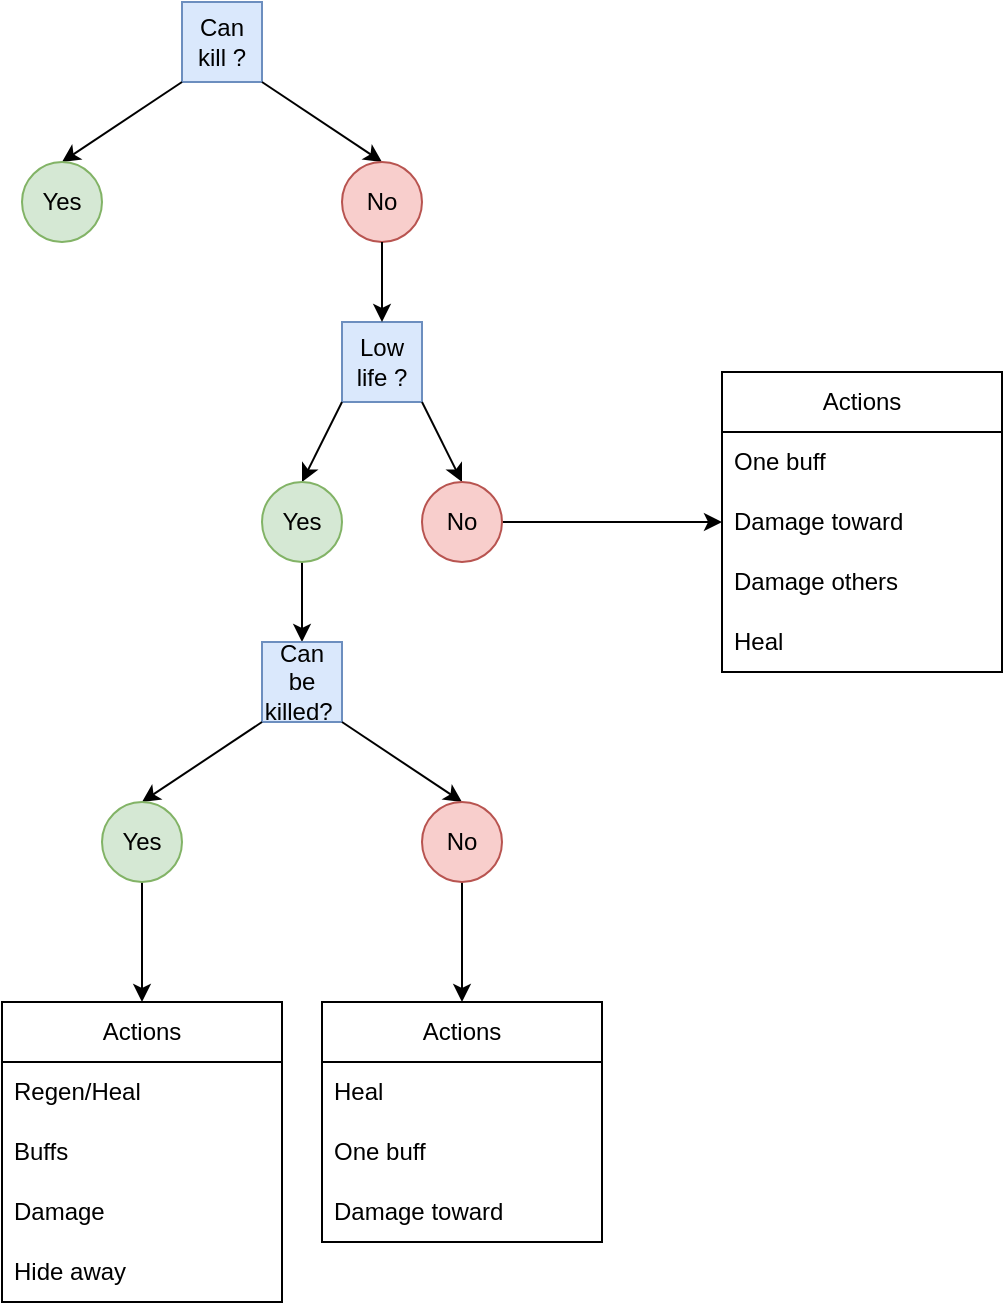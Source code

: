 <mxfile version="21.7.5" type="github">
  <diagram name="Page-1" id="VOT4k3SZ3TgcsObfR7h4">
    <mxGraphModel dx="1430" dy="789" grid="1" gridSize="10" guides="1" tooltips="1" connect="1" arrows="1" fold="1" page="1" pageScale="1" pageWidth="827" pageHeight="1169" math="0" shadow="0">
      <root>
        <mxCell id="0" />
        <mxCell id="1" parent="0" />
        <mxCell id="EmhuGeahAqbcJBBcokzk-1" value="Can kill ?" style="whiteSpace=wrap;html=1;aspect=fixed;fillColor=#dae8fc;strokeColor=#6c8ebf;" vertex="1" parent="1">
          <mxGeometry x="360" y="120" width="40" height="40" as="geometry" />
        </mxCell>
        <mxCell id="EmhuGeahAqbcJBBcokzk-5" value="" style="endArrow=classic;html=1;rounded=0;exitX=0;exitY=1;exitDx=0;exitDy=0;entryX=0.5;entryY=0;entryDx=0;entryDy=0;" edge="1" parent="1" source="EmhuGeahAqbcJBBcokzk-1" target="EmhuGeahAqbcJBBcokzk-10">
          <mxGeometry width="50" height="50" relative="1" as="geometry">
            <mxPoint x="340" y="340" as="sourcePoint" />
            <mxPoint x="320" y="280" as="targetPoint" />
          </mxGeometry>
        </mxCell>
        <mxCell id="EmhuGeahAqbcJBBcokzk-7" value="" style="endArrow=classic;html=1;rounded=0;exitX=1;exitY=1;exitDx=0;exitDy=0;entryX=0.5;entryY=0;entryDx=0;entryDy=0;" edge="1" parent="1" source="EmhuGeahAqbcJBBcokzk-1" target="EmhuGeahAqbcJBBcokzk-11">
          <mxGeometry width="50" height="50" relative="1" as="geometry">
            <mxPoint x="340" y="340" as="sourcePoint" />
            <mxPoint x="480" y="280" as="targetPoint" />
          </mxGeometry>
        </mxCell>
        <mxCell id="EmhuGeahAqbcJBBcokzk-9" value="Low life ?" style="whiteSpace=wrap;html=1;aspect=fixed;fillColor=#dae8fc;strokeColor=#6c8ebf;" vertex="1" parent="1">
          <mxGeometry x="440" y="280" width="40" height="40" as="geometry" />
        </mxCell>
        <mxCell id="EmhuGeahAqbcJBBcokzk-10" value="Yes" style="ellipse;whiteSpace=wrap;html=1;aspect=fixed;fillColor=#d5e8d4;strokeColor=#82b366;" vertex="1" parent="1">
          <mxGeometry x="280" y="200" width="40" height="40" as="geometry" />
        </mxCell>
        <mxCell id="EmhuGeahAqbcJBBcokzk-11" value="No" style="ellipse;whiteSpace=wrap;html=1;aspect=fixed;fillColor=#f8cecc;strokeColor=#b85450;" vertex="1" parent="1">
          <mxGeometry x="440" y="200" width="40" height="40" as="geometry" />
        </mxCell>
        <mxCell id="EmhuGeahAqbcJBBcokzk-12" value="" style="endArrow=classic;html=1;rounded=0;entryX=0.5;entryY=0;entryDx=0;entryDy=0;" edge="1" parent="1" target="EmhuGeahAqbcJBBcokzk-15">
          <mxGeometry width="50" height="50" relative="1" as="geometry">
            <mxPoint x="440" y="320" as="sourcePoint" />
            <mxPoint x="400" y="600" as="targetPoint" />
          </mxGeometry>
        </mxCell>
        <mxCell id="EmhuGeahAqbcJBBcokzk-14" value="" style="endArrow=classic;html=1;rounded=0;exitX=1;exitY=1;exitDx=0;exitDy=0;entryX=0.5;entryY=0;entryDx=0;entryDy=0;" edge="1" parent="1" source="EmhuGeahAqbcJBBcokzk-9" target="EmhuGeahAqbcJBBcokzk-16">
          <mxGeometry width="50" height="50" relative="1" as="geometry">
            <mxPoint x="520" y="520" as="sourcePoint" />
            <mxPoint x="560" y="600" as="targetPoint" />
          </mxGeometry>
        </mxCell>
        <mxCell id="EmhuGeahAqbcJBBcokzk-20" style="edgeStyle=orthogonalEdgeStyle;rounded=0;orthogonalLoop=1;jettySize=auto;html=1;exitX=0.5;exitY=1;exitDx=0;exitDy=0;entryX=0.5;entryY=0;entryDx=0;entryDy=0;" edge="1" parent="1" source="EmhuGeahAqbcJBBcokzk-15" target="EmhuGeahAqbcJBBcokzk-19">
          <mxGeometry relative="1" as="geometry" />
        </mxCell>
        <mxCell id="EmhuGeahAqbcJBBcokzk-15" value="Yes" style="ellipse;whiteSpace=wrap;html=1;aspect=fixed;fillColor=#d5e8d4;strokeColor=#82b366;" vertex="1" parent="1">
          <mxGeometry x="400" y="360" width="40" height="40" as="geometry" />
        </mxCell>
        <mxCell id="EmhuGeahAqbcJBBcokzk-42" style="edgeStyle=orthogonalEdgeStyle;rounded=0;orthogonalLoop=1;jettySize=auto;html=1;exitX=1;exitY=0.5;exitDx=0;exitDy=0;" edge="1" parent="1" source="EmhuGeahAqbcJBBcokzk-16" target="EmhuGeahAqbcJBBcokzk-37">
          <mxGeometry relative="1" as="geometry" />
        </mxCell>
        <mxCell id="EmhuGeahAqbcJBBcokzk-16" value="No" style="ellipse;whiteSpace=wrap;html=1;aspect=fixed;fillColor=#f8cecc;strokeColor=#b85450;" vertex="1" parent="1">
          <mxGeometry x="480" y="360" width="40" height="40" as="geometry" />
        </mxCell>
        <mxCell id="EmhuGeahAqbcJBBcokzk-17" value="" style="endArrow=classic;html=1;rounded=0;exitX=0.5;exitY=1;exitDx=0;exitDy=0;entryX=0.5;entryY=0;entryDx=0;entryDy=0;" edge="1" parent="1" source="EmhuGeahAqbcJBBcokzk-11" target="EmhuGeahAqbcJBBcokzk-9">
          <mxGeometry width="50" height="50" relative="1" as="geometry">
            <mxPoint x="590" y="500" as="sourcePoint" />
            <mxPoint x="630" y="580" as="targetPoint" />
          </mxGeometry>
        </mxCell>
        <mxCell id="EmhuGeahAqbcJBBcokzk-19" value="Can be killed?&amp;nbsp;" style="whiteSpace=wrap;html=1;aspect=fixed;fillColor=#dae8fc;strokeColor=#6c8ebf;" vertex="1" parent="1">
          <mxGeometry x="400" y="440" width="40" height="40" as="geometry" />
        </mxCell>
        <mxCell id="EmhuGeahAqbcJBBcokzk-21" value="" style="endArrow=classic;html=1;rounded=0;entryX=0.5;entryY=0;entryDx=0;entryDy=0;" edge="1" parent="1" target="EmhuGeahAqbcJBBcokzk-23">
          <mxGeometry width="50" height="50" relative="1" as="geometry">
            <mxPoint x="400" y="480" as="sourcePoint" />
            <mxPoint x="360" y="760" as="targetPoint" />
          </mxGeometry>
        </mxCell>
        <mxCell id="EmhuGeahAqbcJBBcokzk-22" value="" style="endArrow=classic;html=1;rounded=0;entryX=0.5;entryY=0;entryDx=0;entryDy=0;" edge="1" parent="1" target="EmhuGeahAqbcJBBcokzk-24">
          <mxGeometry width="50" height="50" relative="1" as="geometry">
            <mxPoint x="440" y="480" as="sourcePoint" />
            <mxPoint x="520" y="760" as="targetPoint" />
          </mxGeometry>
        </mxCell>
        <mxCell id="EmhuGeahAqbcJBBcokzk-52" style="edgeStyle=orthogonalEdgeStyle;rounded=0;orthogonalLoop=1;jettySize=auto;html=1;exitX=0.5;exitY=1;exitDx=0;exitDy=0;entryX=0.5;entryY=0;entryDx=0;entryDy=0;" edge="1" parent="1" source="EmhuGeahAqbcJBBcokzk-23" target="EmhuGeahAqbcJBBcokzk-46">
          <mxGeometry relative="1" as="geometry" />
        </mxCell>
        <mxCell id="EmhuGeahAqbcJBBcokzk-23" value="Yes" style="ellipse;whiteSpace=wrap;html=1;aspect=fixed;fillColor=#d5e8d4;strokeColor=#82b366;" vertex="1" parent="1">
          <mxGeometry x="320" y="520" width="40" height="40" as="geometry" />
        </mxCell>
        <mxCell id="EmhuGeahAqbcJBBcokzk-36" style="edgeStyle=orthogonalEdgeStyle;rounded=0;orthogonalLoop=1;jettySize=auto;html=1;exitX=0.5;exitY=1;exitDx=0;exitDy=0;entryX=0.5;entryY=0;entryDx=0;entryDy=0;" edge="1" parent="1" source="EmhuGeahAqbcJBBcokzk-24" target="EmhuGeahAqbcJBBcokzk-30">
          <mxGeometry relative="1" as="geometry" />
        </mxCell>
        <mxCell id="EmhuGeahAqbcJBBcokzk-24" value="No" style="ellipse;whiteSpace=wrap;html=1;aspect=fixed;fillColor=#f8cecc;strokeColor=#b85450;" vertex="1" parent="1">
          <mxGeometry x="480" y="520" width="40" height="40" as="geometry" />
        </mxCell>
        <mxCell id="EmhuGeahAqbcJBBcokzk-30" value="Actions" style="swimlane;fontStyle=0;childLayout=stackLayout;horizontal=1;startSize=30;horizontalStack=0;resizeParent=1;resizeParentMax=0;resizeLast=0;collapsible=1;marginBottom=0;whiteSpace=wrap;html=1;" vertex="1" parent="1">
          <mxGeometry x="430" y="620" width="140" height="120" as="geometry">
            <mxRectangle x="400" y="600" width="80" height="30" as="alternateBounds" />
          </mxGeometry>
        </mxCell>
        <mxCell id="EmhuGeahAqbcJBBcokzk-32" value="Heal" style="text;strokeColor=none;fillColor=none;align=left;verticalAlign=middle;spacingLeft=4;spacingRight=4;overflow=hidden;points=[[0,0.5],[1,0.5]];portConstraint=eastwest;rotatable=0;whiteSpace=wrap;html=1;" vertex="1" parent="EmhuGeahAqbcJBBcokzk-30">
          <mxGeometry y="30" width="140" height="30" as="geometry" />
        </mxCell>
        <mxCell id="EmhuGeahAqbcJBBcokzk-31" value="One buff" style="text;strokeColor=none;fillColor=none;align=left;verticalAlign=middle;spacingLeft=4;spacingRight=4;overflow=hidden;points=[[0,0.5],[1,0.5]];portConstraint=eastwest;rotatable=0;whiteSpace=wrap;html=1;" vertex="1" parent="EmhuGeahAqbcJBBcokzk-30">
          <mxGeometry y="60" width="140" height="30" as="geometry" />
        </mxCell>
        <mxCell id="EmhuGeahAqbcJBBcokzk-45" value="Damage toward" style="text;strokeColor=none;fillColor=none;align=left;verticalAlign=middle;spacingLeft=4;spacingRight=4;overflow=hidden;points=[[0,0.5],[1,0.5]];portConstraint=eastwest;rotatable=0;whiteSpace=wrap;html=1;" vertex="1" parent="EmhuGeahAqbcJBBcokzk-30">
          <mxGeometry y="90" width="140" height="30" as="geometry" />
        </mxCell>
        <mxCell id="EmhuGeahAqbcJBBcokzk-37" value="Actions" style="swimlane;fontStyle=0;childLayout=stackLayout;horizontal=1;startSize=30;horizontalStack=0;resizeParent=1;resizeParentMax=0;resizeLast=0;collapsible=1;marginBottom=0;whiteSpace=wrap;html=1;" vertex="1" parent="1">
          <mxGeometry x="630" y="305" width="140" height="150" as="geometry">
            <mxRectangle x="400" y="600" width="80" height="30" as="alternateBounds" />
          </mxGeometry>
        </mxCell>
        <mxCell id="EmhuGeahAqbcJBBcokzk-39" value="One buff" style="text;strokeColor=none;fillColor=none;align=left;verticalAlign=middle;spacingLeft=4;spacingRight=4;overflow=hidden;points=[[0,0.5],[1,0.5]];portConstraint=eastwest;rotatable=0;whiteSpace=wrap;html=1;" vertex="1" parent="EmhuGeahAqbcJBBcokzk-37">
          <mxGeometry y="30" width="140" height="30" as="geometry" />
        </mxCell>
        <mxCell id="EmhuGeahAqbcJBBcokzk-43" value="Damage toward" style="text;strokeColor=none;fillColor=none;align=left;verticalAlign=middle;spacingLeft=4;spacingRight=4;overflow=hidden;points=[[0,0.5],[1,0.5]];portConstraint=eastwest;rotatable=0;whiteSpace=wrap;html=1;" vertex="1" parent="EmhuGeahAqbcJBBcokzk-37">
          <mxGeometry y="60" width="140" height="30" as="geometry" />
        </mxCell>
        <mxCell id="EmhuGeahAqbcJBBcokzk-54" value="Damage others" style="text;strokeColor=none;fillColor=none;align=left;verticalAlign=middle;spacingLeft=4;spacingRight=4;overflow=hidden;points=[[0,0.5],[1,0.5]];portConstraint=eastwest;rotatable=0;whiteSpace=wrap;html=1;" vertex="1" parent="EmhuGeahAqbcJBBcokzk-37">
          <mxGeometry y="90" width="140" height="30" as="geometry" />
        </mxCell>
        <mxCell id="EmhuGeahAqbcJBBcokzk-38" value="Heal" style="text;strokeColor=none;fillColor=none;align=left;verticalAlign=middle;spacingLeft=4;spacingRight=4;overflow=hidden;points=[[0,0.5],[1,0.5]];portConstraint=eastwest;rotatable=0;whiteSpace=wrap;html=1;" vertex="1" parent="EmhuGeahAqbcJBBcokzk-37">
          <mxGeometry y="120" width="140" height="30" as="geometry" />
        </mxCell>
        <mxCell id="EmhuGeahAqbcJBBcokzk-46" value="Actions" style="swimlane;fontStyle=0;childLayout=stackLayout;horizontal=1;startSize=30;horizontalStack=0;resizeParent=1;resizeParentMax=0;resizeLast=0;collapsible=1;marginBottom=0;whiteSpace=wrap;html=1;" vertex="1" parent="1">
          <mxGeometry x="270" y="620" width="140" height="150" as="geometry">
            <mxRectangle x="400" y="600" width="80" height="30" as="alternateBounds" />
          </mxGeometry>
        </mxCell>
        <mxCell id="EmhuGeahAqbcJBBcokzk-47" value="Regen/Heal" style="text;strokeColor=none;fillColor=none;align=left;verticalAlign=middle;spacingLeft=4;spacingRight=4;overflow=hidden;points=[[0,0.5],[1,0.5]];portConstraint=eastwest;rotatable=0;whiteSpace=wrap;html=1;" vertex="1" parent="EmhuGeahAqbcJBBcokzk-46">
          <mxGeometry y="30" width="140" height="30" as="geometry" />
        </mxCell>
        <mxCell id="EmhuGeahAqbcJBBcokzk-48" value="Buffs" style="text;strokeColor=none;fillColor=none;align=left;verticalAlign=middle;spacingLeft=4;spacingRight=4;overflow=hidden;points=[[0,0.5],[1,0.5]];portConstraint=eastwest;rotatable=0;whiteSpace=wrap;html=1;" vertex="1" parent="EmhuGeahAqbcJBBcokzk-46">
          <mxGeometry y="60" width="140" height="30" as="geometry" />
        </mxCell>
        <mxCell id="EmhuGeahAqbcJBBcokzk-49" value="Damage" style="text;strokeColor=none;fillColor=none;align=left;verticalAlign=middle;spacingLeft=4;spacingRight=4;overflow=hidden;points=[[0,0.5],[1,0.5]];portConstraint=eastwest;rotatable=0;whiteSpace=wrap;html=1;" vertex="1" parent="EmhuGeahAqbcJBBcokzk-46">
          <mxGeometry y="90" width="140" height="30" as="geometry" />
        </mxCell>
        <mxCell id="EmhuGeahAqbcJBBcokzk-55" value="Hide away" style="text;strokeColor=none;fillColor=none;align=left;verticalAlign=middle;spacingLeft=4;spacingRight=4;overflow=hidden;points=[[0,0.5],[1,0.5]];portConstraint=eastwest;rotatable=0;whiteSpace=wrap;html=1;" vertex="1" parent="EmhuGeahAqbcJBBcokzk-46">
          <mxGeometry y="120" width="140" height="30" as="geometry" />
        </mxCell>
      </root>
    </mxGraphModel>
  </diagram>
</mxfile>
